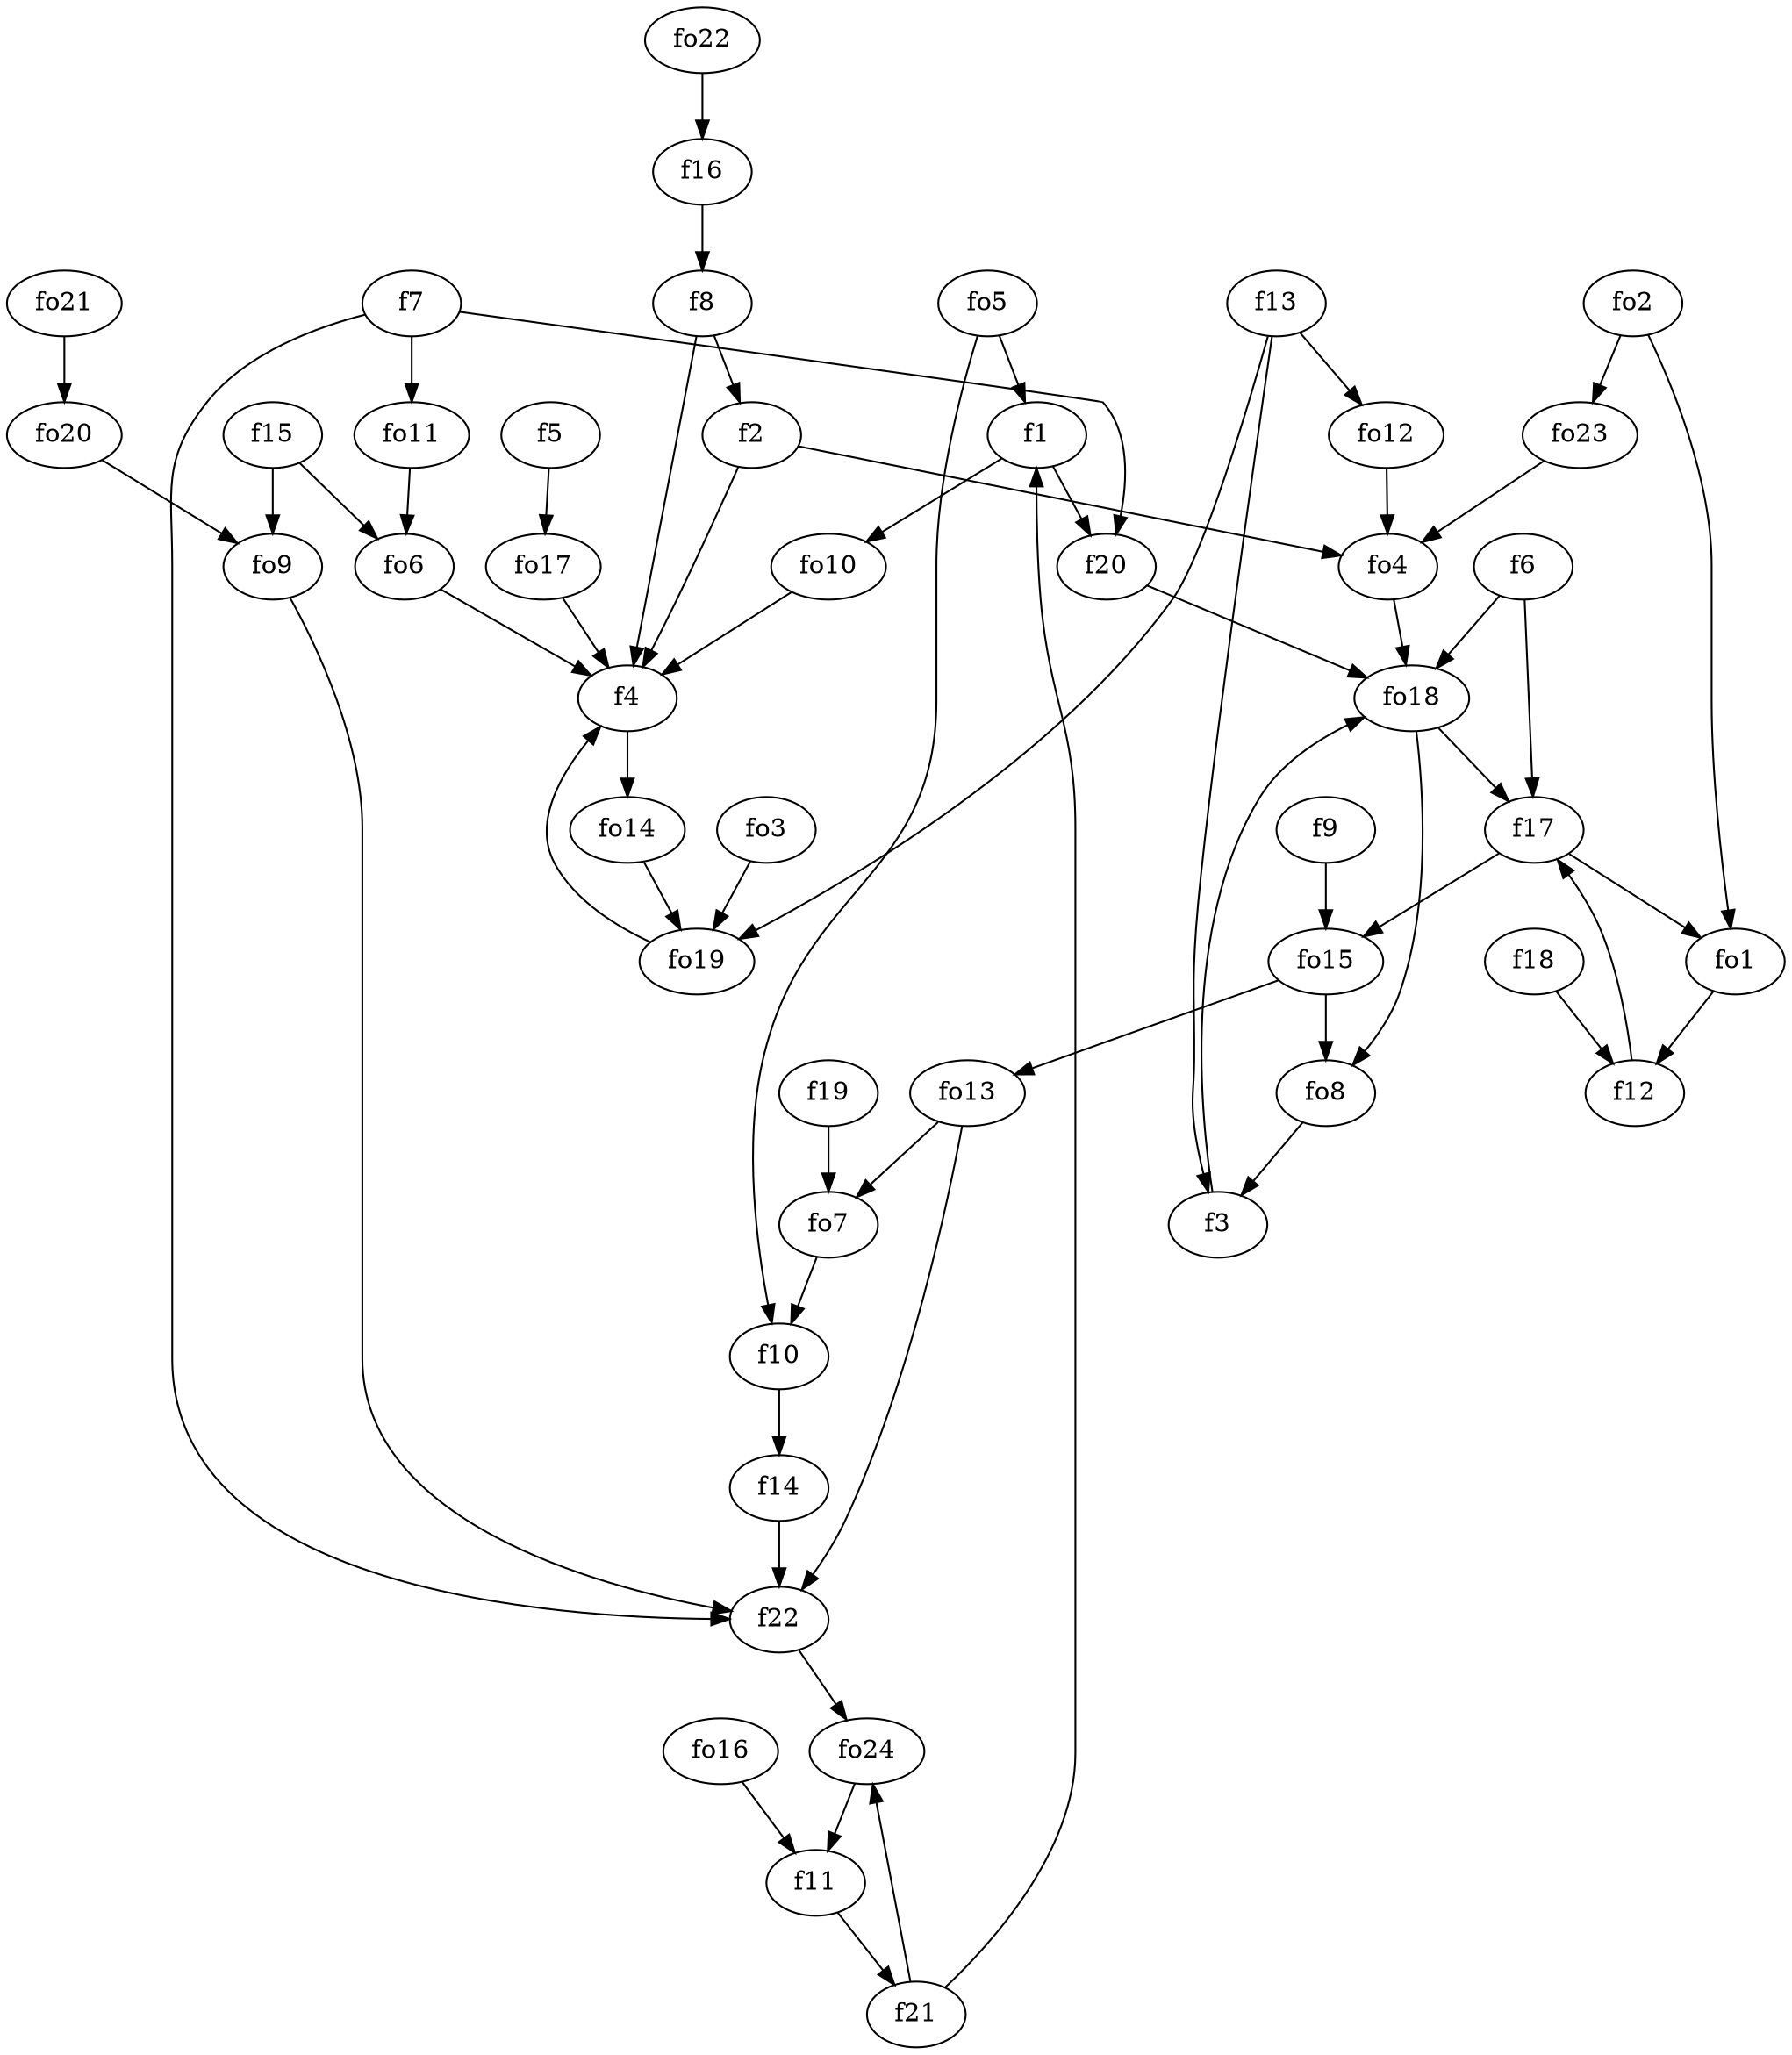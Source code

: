 strict digraph  {
f1;
f2;
f3;
f4;
f5;
f6;
f7;
f8;
f9;
f10;
f11;
f12;
f13;
f14;
f15;
f16;
f17;
f18;
f19;
f20;
f21;
f22;
fo1;
fo2;
fo3;
fo4;
fo5;
fo6;
fo7;
fo8;
fo9;
fo10;
fo11;
fo12;
fo13;
fo14;
fo15;
fo16;
fo17;
fo18;
fo19;
fo20;
fo21;
fo22;
fo23;
fo24;
f1 -> f20  [weight=2];
f1 -> fo10  [weight=2];
f2 -> fo4  [weight=2];
f2 -> f4  [weight=2];
f3 -> fo18  [weight=2];
f4 -> fo14  [weight=2];
f5 -> fo17  [weight=2];
f6 -> f17  [weight=2];
f6 -> fo18  [weight=2];
f7 -> f22  [weight=2];
f7 -> f20  [weight=2];
f7 -> fo11  [weight=2];
f8 -> f2  [weight=2];
f8 -> f4  [weight=2];
f9 -> fo15  [weight=2];
f10 -> f14  [weight=2];
f11 -> f21  [weight=2];
f12 -> f17  [weight=2];
f13 -> fo19  [weight=2];
f13 -> fo12  [weight=2];
f13 -> f3  [weight=2];
f14 -> f22  [weight=2];
f15 -> fo9  [weight=2];
f15 -> fo6  [weight=2];
f16 -> f8  [weight=2];
f17 -> fo15  [weight=2];
f17 -> fo1  [weight=2];
f18 -> f12  [weight=2];
f19 -> fo7  [weight=2];
f20 -> fo18  [weight=2];
f21 -> fo24  [weight=2];
f21 -> f1  [weight=2];
f22 -> fo24  [weight=2];
fo1 -> f12  [weight=2];
fo2 -> fo1  [weight=2];
fo2 -> fo23  [weight=2];
fo3 -> fo19  [weight=2];
fo4 -> fo18  [weight=2];
fo5 -> f10  [weight=2];
fo5 -> f1  [weight=2];
fo6 -> f4  [weight=2];
fo7 -> f10  [weight=2];
fo8 -> f3  [weight=2];
fo9 -> f22  [weight=2];
fo10 -> f4  [weight=2];
fo11 -> fo6  [weight=2];
fo12 -> fo4  [weight=2];
fo13 -> fo7  [weight=2];
fo13 -> f22  [weight=2];
fo14 -> fo19  [weight=2];
fo15 -> fo13  [weight=2];
fo15 -> fo8  [weight=2];
fo16 -> f11  [weight=2];
fo17 -> f4  [weight=2];
fo18 -> f17  [weight=2];
fo18 -> fo8  [weight=2];
fo19 -> f4  [weight=2];
fo20 -> fo9  [weight=2];
fo21 -> fo20  [weight=2];
fo22 -> f16  [weight=2];
fo23 -> fo4  [weight=2];
fo24 -> f11  [weight=2];
}
